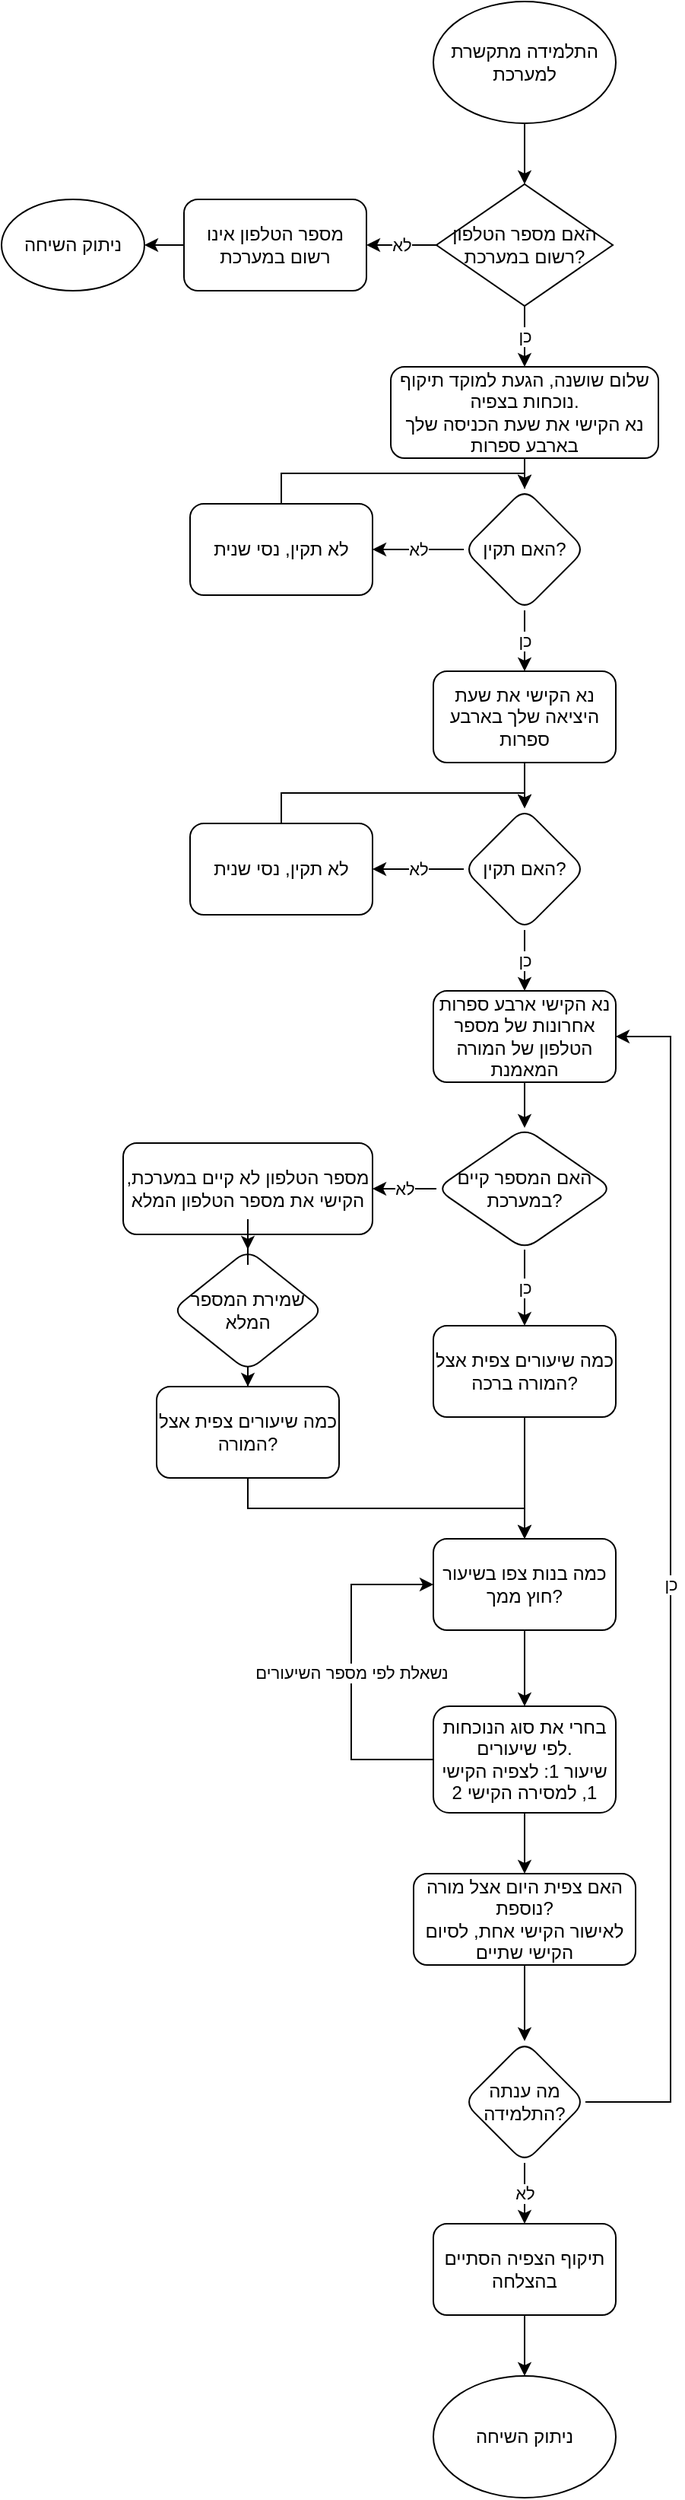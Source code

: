 <mxfile version="14.2.7" type="device"><diagram id="-SVLYpr0jGlWucKpuK6E" name="Page-1"><mxGraphModel dx="946" dy="620" grid="1" gridSize="10" guides="1" tooltips="1" connect="1" arrows="1" fold="1" page="1" pageScale="1" pageWidth="827" pageHeight="1169" math="0" shadow="0"><root><mxCell id="0"/><mxCell id="1" parent="0"/><mxCell id="VPNYfa9JwujKwoDq2N4u-5" style="edgeStyle=orthogonalEdgeStyle;rounded=0;orthogonalLoop=1;jettySize=auto;html=1;" parent="1" source="VPNYfa9JwujKwoDq2N4u-1" target="VPNYfa9JwujKwoDq2N4u-3" edge="1"><mxGeometry relative="1" as="geometry"/></mxCell><mxCell id="VPNYfa9JwujKwoDq2N4u-1" value="התלמידה מתקשרת למערכת" style="ellipse;whiteSpace=wrap;html=1;" parent="1" vertex="1"><mxGeometry x="354" y="60" width="120" height="80" as="geometry"/></mxCell><mxCell id="VPNYfa9JwujKwoDq2N4u-8" style="edgeStyle=orthogonalEdgeStyle;rounded=0;orthogonalLoop=1;jettySize=auto;html=1;entryX=1;entryY=0.5;entryDx=0;entryDy=0;" parent="1" source="VPNYfa9JwujKwoDq2N4u-2" target="VPNYfa9JwujKwoDq2N4u-6" edge="1"><mxGeometry relative="1" as="geometry"/></mxCell><mxCell id="VPNYfa9JwujKwoDq2N4u-13" value="כן" style="edgeStyle=orthogonalEdgeStyle;rounded=0;orthogonalLoop=1;jettySize=auto;html=1;exitX=0.5;exitY=1;exitDx=0;exitDy=0;entryX=0.5;entryY=0;entryDx=0;entryDy=0;" parent="1" source="VPNYfa9JwujKwoDq2N4u-3" target="VPNYfa9JwujKwoDq2N4u-11" edge="1"><mxGeometry relative="1" as="geometry"/></mxCell><mxCell id="VPNYfa9JwujKwoDq2N4u-3" value="האם מספר הטלפון רשום במערכת?" style="rhombus;whiteSpace=wrap;html=1;" parent="1" vertex="1"><mxGeometry x="356" y="180" width="116" height="80" as="geometry"/></mxCell><mxCell id="VPNYfa9JwujKwoDq2N4u-6" value="ניתוק השיחה" style="ellipse;whiteSpace=wrap;html=1;" parent="1" vertex="1"><mxGeometry x="70" y="190" width="94" height="60" as="geometry"/></mxCell><mxCell id="VPNYfa9JwujKwoDq2N4u-2" value="&lt;span&gt;מספר הטלפון אינו רשום במערכת&lt;/span&gt;" style="rounded=1;whiteSpace=wrap;html=1;" parent="1" vertex="1"><mxGeometry x="190" y="190" width="120" height="60" as="geometry"/></mxCell><mxCell id="VPNYfa9JwujKwoDq2N4u-9" value="לא" style="edgeStyle=orthogonalEdgeStyle;rounded=0;orthogonalLoop=1;jettySize=auto;html=1;" parent="1" source="VPNYfa9JwujKwoDq2N4u-3" target="VPNYfa9JwujKwoDq2N4u-2" edge="1"><mxGeometry relative="1" as="geometry"><mxPoint x="374" y="220" as="sourcePoint"/><mxPoint x="164" y="220" as="targetPoint"/></mxGeometry></mxCell><mxCell id="VPNYfa9JwujKwoDq2N4u-15" value="" style="edgeStyle=orthogonalEdgeStyle;rounded=0;orthogonalLoop=1;jettySize=auto;html=1;" parent="1" source="VPNYfa9JwujKwoDq2N4u-11" target="VPNYfa9JwujKwoDq2N4u-14" edge="1"><mxGeometry relative="1" as="geometry"/></mxCell><mxCell id="VPNYfa9JwujKwoDq2N4u-11" value="שלום שושנה, הגעת למוקד תיקוף נוכחות בצפיה.&lt;br&gt;נא הקישי את שעת הכניסה שלך בארבע ספרות" style="rounded=1;whiteSpace=wrap;html=1;" parent="1" vertex="1"><mxGeometry x="326" y="300" width="176" height="60" as="geometry"/></mxCell><mxCell id="VPNYfa9JwujKwoDq2N4u-17" value="כן" style="edgeStyle=orthogonalEdgeStyle;rounded=0;orthogonalLoop=1;jettySize=auto;html=1;" parent="1" source="VPNYfa9JwujKwoDq2N4u-14" target="VPNYfa9JwujKwoDq2N4u-16" edge="1"><mxGeometry relative="1" as="geometry"/></mxCell><mxCell id="VPNYfa9JwujKwoDq2N4u-19" value="לא" style="edgeStyle=orthogonalEdgeStyle;rounded=0;orthogonalLoop=1;jettySize=auto;html=1;" parent="1" source="VPNYfa9JwujKwoDq2N4u-14" target="VPNYfa9JwujKwoDq2N4u-18" edge="1"><mxGeometry relative="1" as="geometry"/></mxCell><mxCell id="VPNYfa9JwujKwoDq2N4u-14" value="האם תקין?" style="rhombus;whiteSpace=wrap;html=1;rounded=1;" parent="1" vertex="1"><mxGeometry x="374" y="380" width="80" height="80" as="geometry"/></mxCell><mxCell id="VPNYfa9JwujKwoDq2N4u-25" style="edgeStyle=orthogonalEdgeStyle;rounded=0;orthogonalLoop=1;jettySize=auto;html=1;exitX=0.5;exitY=1;exitDx=0;exitDy=0;" parent="1" source="VPNYfa9JwujKwoDq2N4u-16" edge="1"><mxGeometry relative="1" as="geometry"><mxPoint x="414" y="590" as="targetPoint"/></mxGeometry></mxCell><mxCell id="VPNYfa9JwujKwoDq2N4u-16" value="נא הקישי את שעת היציאה שלך בארבע ספרות" style="whiteSpace=wrap;html=1;rounded=1;" parent="1" vertex="1"><mxGeometry x="354" y="500" width="120" height="60" as="geometry"/></mxCell><mxCell id="VPNYfa9JwujKwoDq2N4u-20" style="edgeStyle=orthogonalEdgeStyle;rounded=0;orthogonalLoop=1;jettySize=auto;html=1;entryX=0.5;entryY=0;entryDx=0;entryDy=0;" parent="1" source="VPNYfa9JwujKwoDq2N4u-18" target="VPNYfa9JwujKwoDq2N4u-14" edge="1"><mxGeometry relative="1" as="geometry"><Array as="points"><mxPoint x="254" y="370"/><mxPoint x="414" y="370"/></Array></mxGeometry></mxCell><mxCell id="VPNYfa9JwujKwoDq2N4u-18" value="לא תקין, נסי שנית" style="whiteSpace=wrap;html=1;rounded=1;" parent="1" vertex="1"><mxGeometry x="194" y="390" width="120" height="60" as="geometry"/></mxCell><mxCell id="VPNYfa9JwujKwoDq2N4u-21" value="לא" style="edgeStyle=orthogonalEdgeStyle;rounded=0;orthogonalLoop=1;jettySize=auto;html=1;" parent="1" source="VPNYfa9JwujKwoDq2N4u-22" target="VPNYfa9JwujKwoDq2N4u-24" edge="1"><mxGeometry relative="1" as="geometry"/></mxCell><mxCell id="VPNYfa9JwujKwoDq2N4u-27" value="כן" style="edgeStyle=orthogonalEdgeStyle;rounded=0;orthogonalLoop=1;jettySize=auto;html=1;" parent="1" source="VPNYfa9JwujKwoDq2N4u-22" target="VPNYfa9JwujKwoDq2N4u-26" edge="1"><mxGeometry relative="1" as="geometry"/></mxCell><mxCell id="VPNYfa9JwujKwoDq2N4u-22" value="האם תקין?" style="rhombus;whiteSpace=wrap;html=1;rounded=1;" parent="1" vertex="1"><mxGeometry x="374" y="590" width="80" height="80" as="geometry"/></mxCell><mxCell id="VPNYfa9JwujKwoDq2N4u-23" style="edgeStyle=orthogonalEdgeStyle;rounded=0;orthogonalLoop=1;jettySize=auto;html=1;entryX=0.5;entryY=0;entryDx=0;entryDy=0;" parent="1" source="VPNYfa9JwujKwoDq2N4u-24" target="VPNYfa9JwujKwoDq2N4u-22" edge="1"><mxGeometry relative="1" as="geometry"><Array as="points"><mxPoint x="254" y="580"/><mxPoint x="414" y="580"/></Array></mxGeometry></mxCell><mxCell id="VPNYfa9JwujKwoDq2N4u-24" value="לא תקין, נסי שנית" style="whiteSpace=wrap;html=1;rounded=1;" parent="1" vertex="1"><mxGeometry x="194" y="600" width="120" height="60" as="geometry"/></mxCell><mxCell id="VPNYfa9JwujKwoDq2N4u-32" style="edgeStyle=orthogonalEdgeStyle;rounded=0;orthogonalLoop=1;jettySize=auto;html=1;exitX=0.5;exitY=1;exitDx=0;exitDy=0;" parent="1" source="VPNYfa9JwujKwoDq2N4u-26" target="VPNYfa9JwujKwoDq2N4u-29" edge="1"><mxGeometry relative="1" as="geometry"/></mxCell><mxCell id="VPNYfa9JwujKwoDq2N4u-26" value="נא הקישי ארבע ספרות אחרונות של מספר הטלפון של המורה המאמנת" style="whiteSpace=wrap;html=1;rounded=1;" parent="1" vertex="1"><mxGeometry x="354" y="710" width="120" height="60" as="geometry"/></mxCell><mxCell id="VPNYfa9JwujKwoDq2N4u-28" value="לא" style="edgeStyle=orthogonalEdgeStyle;rounded=0;orthogonalLoop=1;jettySize=auto;html=1;" parent="1" source="VPNYfa9JwujKwoDq2N4u-29" target="VPNYfa9JwujKwoDq2N4u-31" edge="1"><mxGeometry relative="1" as="geometry"/></mxCell><mxCell id="VPNYfa9JwujKwoDq2N4u-34" value="כן" style="edgeStyle=orthogonalEdgeStyle;rounded=0;orthogonalLoop=1;jettySize=auto;html=1;" parent="1" source="VPNYfa9JwujKwoDq2N4u-29" target="VPNYfa9JwujKwoDq2N4u-33" edge="1"><mxGeometry relative="1" as="geometry"/></mxCell><mxCell id="VPNYfa9JwujKwoDq2N4u-29" value="האם המספר קיים במערכת?" style="rhombus;whiteSpace=wrap;html=1;rounded=1;" parent="1" vertex="1"><mxGeometry x="356" y="800" width="116" height="80" as="geometry"/></mxCell><mxCell id="VPNYfa9JwujKwoDq2N4u-36" value="" style="edgeStyle=orthogonalEdgeStyle;rounded=0;orthogonalLoop=1;jettySize=auto;html=1;" parent="1" source="QAxa2yZia9x9wcTcb9oL-3" target="VPNYfa9JwujKwoDq2N4u-35" edge="1"><mxGeometry relative="1" as="geometry"/></mxCell><mxCell id="VPNYfa9JwujKwoDq2N4u-31" value="מספר הטלפון לא קיים במערכת, הקישי את מספר הטלפון המלא" style="whiteSpace=wrap;html=1;rounded=1;" parent="1" vertex="1"><mxGeometry x="150" y="810" width="164" height="60" as="geometry"/></mxCell><mxCell id="VPNYfa9JwujKwoDq2N4u-38" value="" style="edgeStyle=orthogonalEdgeStyle;rounded=0;orthogonalLoop=1;jettySize=auto;html=1;" parent="1" source="VPNYfa9JwujKwoDq2N4u-33" target="VPNYfa9JwujKwoDq2N4u-37" edge="1"><mxGeometry relative="1" as="geometry"/></mxCell><mxCell id="VPNYfa9JwujKwoDq2N4u-33" value="כמה שיעורים צפית אצל המורה ברכה?" style="whiteSpace=wrap;html=1;rounded=1;" parent="1" vertex="1"><mxGeometry x="354" y="930" width="120" height="60" as="geometry"/></mxCell><mxCell id="VPNYfa9JwujKwoDq2N4u-39" style="edgeStyle=orthogonalEdgeStyle;rounded=0;orthogonalLoop=1;jettySize=auto;html=1;exitX=0.5;exitY=1;exitDx=0;exitDy=0;entryX=0.5;entryY=0;entryDx=0;entryDy=0;" parent="1" source="VPNYfa9JwujKwoDq2N4u-35" target="VPNYfa9JwujKwoDq2N4u-37" edge="1"><mxGeometry relative="1" as="geometry"/></mxCell><mxCell id="VPNYfa9JwujKwoDq2N4u-35" value="כמה שיעורים צפית אצל המורה?" style="whiteSpace=wrap;html=1;rounded=1;" parent="1" vertex="1"><mxGeometry x="172" y="970" width="120" height="60" as="geometry"/></mxCell><mxCell id="VPNYfa9JwujKwoDq2N4u-41" value="" style="edgeStyle=orthogonalEdgeStyle;rounded=0;orthogonalLoop=1;jettySize=auto;html=1;" parent="1" source="VPNYfa9JwujKwoDq2N4u-37" target="VPNYfa9JwujKwoDq2N4u-40" edge="1"><mxGeometry relative="1" as="geometry"/></mxCell><mxCell id="VPNYfa9JwujKwoDq2N4u-37" value="כמה בנות צפו בשיעור חוץ ממך?" style="whiteSpace=wrap;html=1;rounded=1;" parent="1" vertex="1"><mxGeometry x="354" y="1070" width="120" height="60" as="geometry"/></mxCell><mxCell id="VPNYfa9JwujKwoDq2N4u-43" value="" style="edgeStyle=orthogonalEdgeStyle;rounded=0;orthogonalLoop=1;jettySize=auto;html=1;" parent="1" source="VPNYfa9JwujKwoDq2N4u-40" target="VPNYfa9JwujKwoDq2N4u-42" edge="1"><mxGeometry relative="1" as="geometry"/></mxCell><mxCell id="FN78_bkPiYwMtSwAWL8B-1" value="נשאלת לפי מספר השיעורים" style="edgeStyle=orthogonalEdgeStyle;rounded=0;orthogonalLoop=1;jettySize=auto;html=1;entryX=0;entryY=0.5;entryDx=0;entryDy=0;" parent="1" source="VPNYfa9JwujKwoDq2N4u-40" target="VPNYfa9JwujKwoDq2N4u-37" edge="1"><mxGeometry relative="1" as="geometry"><mxPoint x="270" y="1100" as="targetPoint"/><Array as="points"><mxPoint x="300" y="1215"/><mxPoint x="300" y="1100"/></Array></mxGeometry></mxCell><mxCell id="VPNYfa9JwujKwoDq2N4u-40" value="בחרי את סוג הנוכחות לפי שיעורים.&lt;br&gt;שיעור 1: לצפיה הקישי 1, למסירה הקישי 2" style="whiteSpace=wrap;html=1;rounded=1;" parent="1" vertex="1"><mxGeometry x="354" y="1180" width="120" height="70" as="geometry"/></mxCell><mxCell id="VPNYfa9JwujKwoDq2N4u-45" value="" style="edgeStyle=orthogonalEdgeStyle;rounded=0;orthogonalLoop=1;jettySize=auto;html=1;" parent="1" source="VPNYfa9JwujKwoDq2N4u-42" target="VPNYfa9JwujKwoDq2N4u-44" edge="1"><mxGeometry relative="1" as="geometry"/></mxCell><mxCell id="VPNYfa9JwujKwoDq2N4u-42" value="האם צפית היום אצל מורה נוספת?&lt;br&gt;לאישור הקישי אחת, לסיום הקישי שתיים" style="whiteSpace=wrap;html=1;rounded=1;" parent="1" vertex="1"><mxGeometry x="341" y="1290" width="146" height="60" as="geometry"/></mxCell><mxCell id="VPNYfa9JwujKwoDq2N4u-47" value="לא" style="edgeStyle=orthogonalEdgeStyle;rounded=0;orthogonalLoop=1;jettySize=auto;html=1;" parent="1" source="VPNYfa9JwujKwoDq2N4u-44" target="VPNYfa9JwujKwoDq2N4u-46" edge="1"><mxGeometry relative="1" as="geometry"/></mxCell><mxCell id="VPNYfa9JwujKwoDq2N4u-50" value="כן" style="edgeStyle=orthogonalEdgeStyle;rounded=0;orthogonalLoop=1;jettySize=auto;html=1;entryX=1;entryY=0.5;entryDx=0;entryDy=0;" parent="1" source="VPNYfa9JwujKwoDq2N4u-44" target="VPNYfa9JwujKwoDq2N4u-26" edge="1"><mxGeometry relative="1" as="geometry"><mxPoint x="520" y="740" as="targetPoint"/><Array as="points"><mxPoint x="510" y="1440"/><mxPoint x="510" y="740"/></Array></mxGeometry></mxCell><mxCell id="VPNYfa9JwujKwoDq2N4u-44" value="מה ענתה התלמידה?" style="rhombus;whiteSpace=wrap;html=1;rounded=1;" parent="1" vertex="1"><mxGeometry x="374" y="1400" width="80" height="80" as="geometry"/></mxCell><mxCell id="VPNYfa9JwujKwoDq2N4u-49" value="" style="edgeStyle=orthogonalEdgeStyle;rounded=0;orthogonalLoop=1;jettySize=auto;html=1;" parent="1" source="VPNYfa9JwujKwoDq2N4u-46" target="VPNYfa9JwujKwoDq2N4u-48" edge="1"><mxGeometry relative="1" as="geometry"/></mxCell><mxCell id="VPNYfa9JwujKwoDq2N4u-46" value="תיקוף הצפיה הסתיים בהצלחה" style="whiteSpace=wrap;html=1;rounded=1;" parent="1" vertex="1"><mxGeometry x="354" y="1520" width="120" height="60" as="geometry"/></mxCell><mxCell id="VPNYfa9JwujKwoDq2N4u-48" value="ניתוק השיחה" style="ellipse;whiteSpace=wrap;html=1;rounded=1;" parent="1" vertex="1"><mxGeometry x="354" y="1620" width="120" height="80" as="geometry"/></mxCell><mxCell id="QAxa2yZia9x9wcTcb9oL-3" value="שמירת המספר המלא" style="rhombus;whiteSpace=wrap;html=1;rounded=1;" vertex="1" parent="1"><mxGeometry x="182" y="880" width="100" height="80" as="geometry"/></mxCell><mxCell id="QAxa2yZia9x9wcTcb9oL-4" value="" style="edgeStyle=orthogonalEdgeStyle;rounded=0;orthogonalLoop=1;jettySize=auto;html=1;" edge="1" parent="1" source="VPNYfa9JwujKwoDq2N4u-31" target="QAxa2yZia9x9wcTcb9oL-3"><mxGeometry relative="1" as="geometry"><mxPoint x="232" y="870" as="sourcePoint"/><mxPoint x="232" y="970" as="targetPoint"/></mxGeometry></mxCell></root></mxGraphModel></diagram></mxfile>